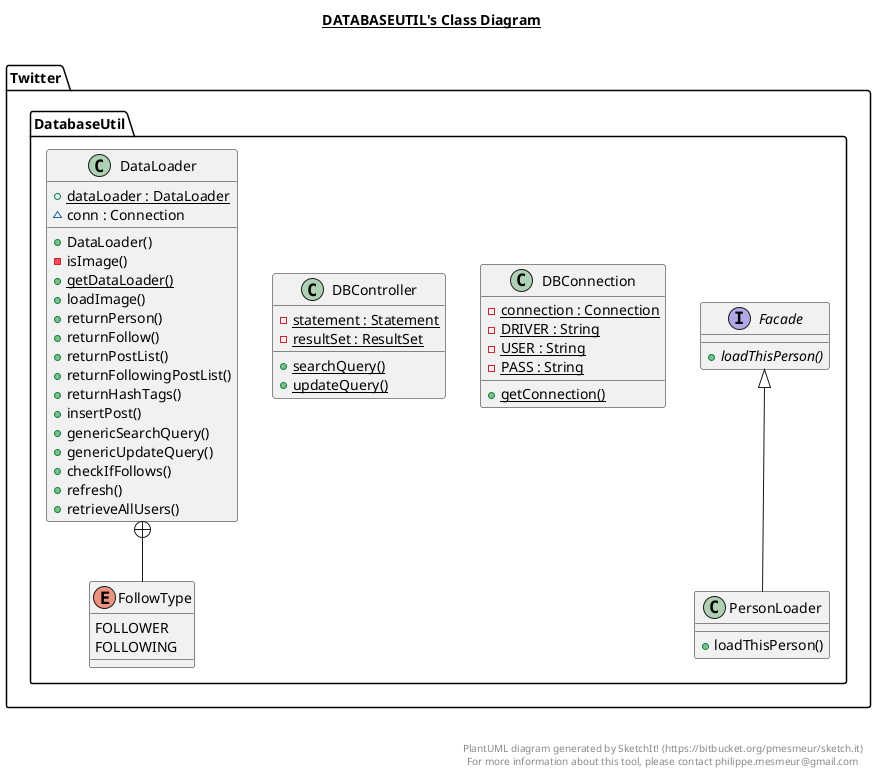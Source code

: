 @startuml

title __DATABASEUTIL's Class Diagram__\n

  package Twitter {
    package Twitter.DatabaseUtil {
      class DBConnection {
          {static} - connection : Connection
          {static} - DRIVER : String
          {static} - USER : String
          {static} - PASS : String
          {static} + getConnection()
      }
    }
  }
  

  package Twitter {
    package Twitter.DatabaseUtil {
      class DBController {
          {static} - statement : Statement
          {static} - resultSet : ResultSet
          {static} + searchQuery()
          {static} + updateQuery()
      }
    }
  }
  

  package Twitter {
    package Twitter.DatabaseUtil {
      class DataLoader {
          {static} + dataLoader : DataLoader
          ~ conn : Connection
          + DataLoader()
          - isImage()
          {static} + getDataLoader()
          + loadImage()
          + returnPerson()
          + returnFollow()
          + returnPostList()
          + returnFollowingPostList()
          + returnHashTags()
          + insertPost()
          + genericSearchQuery()
          + genericUpdateQuery()
          + checkIfFollows()
          + refresh()
          + retrieveAllUsers()
      }
    }
  }
  

  package Twitter {
    package Twitter.DatabaseUtil {
      enum FollowType {
        FOLLOWER
        FOLLOWING
      }
    }
  }
  

  package Twitter {
    package Twitter.DatabaseUtil {
      interface Facade {
          {abstract} + loadThisPerson()
      }
    }
  }
  

  package Twitter {
    package Twitter.DatabaseUtil {
      class PersonLoader {
          + loadThisPerson()
      }
    }
  }
  

  DataLoader +-down- FollowType
  PersonLoader -up-|> Facade


right footer


PlantUML diagram generated by SketchIt! (https://bitbucket.org/pmesmeur/sketch.it)
For more information about this tool, please contact philippe.mesmeur@gmail.com
endfooter

@enduml
